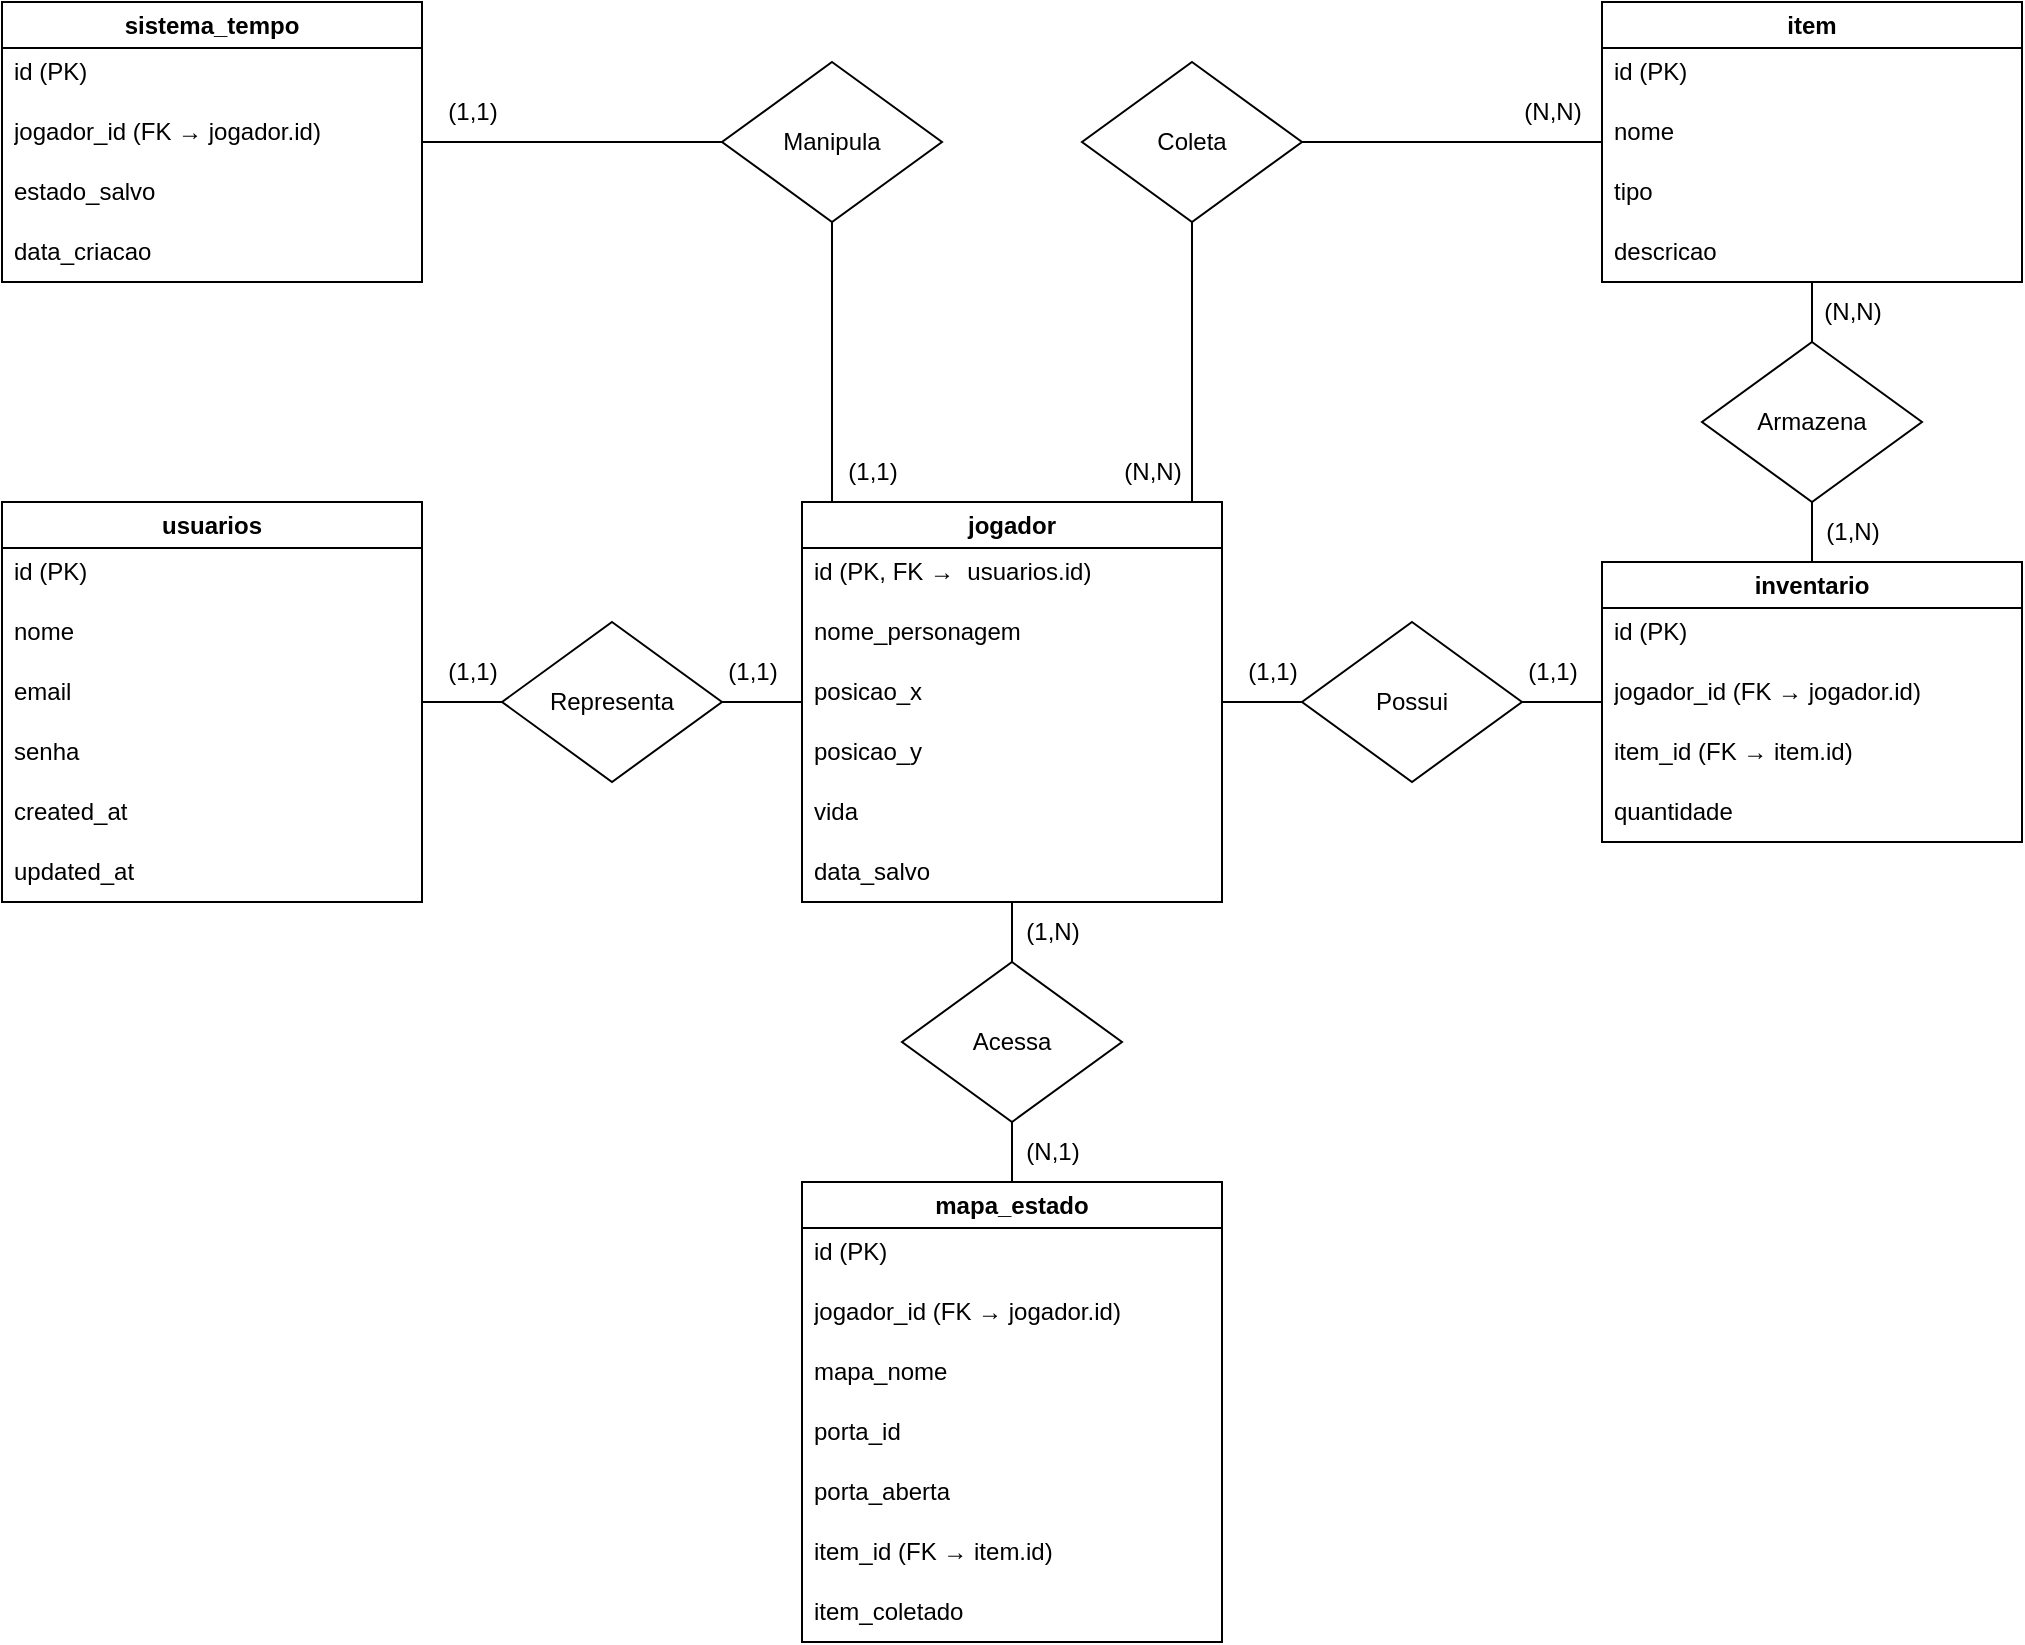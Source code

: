 <mxfile version="27.1.6">
  <diagram name="Page-1" id="waVpbzB-ocktYXOnNX66">
    <mxGraphModel dx="2949" dy="1669" grid="1" gridSize="10" guides="1" tooltips="1" connect="1" arrows="1" fold="1" page="1" pageScale="1" pageWidth="850" pageHeight="1100" background="none" math="0" shadow="0">
      <root>
        <mxCell id="0" />
        <mxCell id="1" parent="0" />
        <mxCell id="IIZblp1b7rIcMVV6Au-m-84" style="edgeStyle=orthogonalEdgeStyle;rounded=0;orthogonalLoop=1;jettySize=auto;html=1;entryX=0;entryY=0.5;entryDx=0;entryDy=0;endArrow=none;startFill=0;fontColor=light-dark(#000000,#FFFFFF);labelBackgroundColor=light-dark(#FFFFFF,#000000);" edge="1" parent="1" source="IIZblp1b7rIcMVV6Au-m-42" target="IIZblp1b7rIcMVV6Au-m-82">
          <mxGeometry relative="1" as="geometry" />
        </mxCell>
        <mxCell id="IIZblp1b7rIcMVV6Au-m-42" value="usuarios" style="swimlane;whiteSpace=wrap;html=1;fontColor=light-dark(#000000,#FFFFFF);labelBackgroundColor=light-dark(#FFFFFF,#000000);" vertex="1" parent="1">
          <mxGeometry x="110" y="450" width="210" height="200" as="geometry" />
        </mxCell>
        <mxCell id="IIZblp1b7rIcMVV6Au-m-38" value="id (PK)" style="text;strokeColor=none;fillColor=none;align=left;verticalAlign=middle;spacingLeft=4;spacingRight=4;overflow=hidden;points=[[0,0.5],[1,0.5]];portConstraint=eastwest;rotatable=0;whiteSpace=wrap;html=1;fontColor=light-dark(#000000,#FFFFFF);labelBackgroundColor=light-dark(#FFFFFF,#000000);" vertex="1" parent="IIZblp1b7rIcMVV6Au-m-42">
          <mxGeometry y="20" width="210" height="30" as="geometry" />
        </mxCell>
        <mxCell id="IIZblp1b7rIcMVV6Au-m-39" value="nome" style="text;strokeColor=none;fillColor=none;align=left;verticalAlign=middle;spacingLeft=4;spacingRight=4;overflow=hidden;points=[[0,0.5],[1,0.5]];portConstraint=eastwest;rotatable=0;whiteSpace=wrap;html=1;fontColor=light-dark(#000000,#FFFFFF);labelBackgroundColor=light-dark(#FFFFFF,#000000);" vertex="1" parent="IIZblp1b7rIcMVV6Au-m-42">
          <mxGeometry y="50" width="210" height="30" as="geometry" />
        </mxCell>
        <mxCell id="IIZblp1b7rIcMVV6Au-m-40" value="email" style="text;strokeColor=none;fillColor=none;align=left;verticalAlign=middle;spacingLeft=4;spacingRight=4;overflow=hidden;points=[[0,0.5],[1,0.5]];portConstraint=eastwest;rotatable=0;whiteSpace=wrap;html=1;fontColor=light-dark(#000000,#FFFFFF);labelBackgroundColor=light-dark(#FFFFFF,#000000);" vertex="1" parent="IIZblp1b7rIcMVV6Au-m-42">
          <mxGeometry y="80" width="210" height="30" as="geometry" />
        </mxCell>
        <mxCell id="IIZblp1b7rIcMVV6Au-m-44" value="senha" style="text;strokeColor=none;fillColor=none;align=left;verticalAlign=middle;spacingLeft=4;spacingRight=4;overflow=hidden;points=[[0,0.5],[1,0.5]];portConstraint=eastwest;rotatable=0;whiteSpace=wrap;html=1;fontColor=light-dark(#000000,#FFFFFF);labelBackgroundColor=light-dark(#FFFFFF,#000000);" vertex="1" parent="IIZblp1b7rIcMVV6Au-m-42">
          <mxGeometry y="110" width="210" height="30" as="geometry" />
        </mxCell>
        <mxCell id="IIZblp1b7rIcMVV6Au-m-45" value="created_at" style="text;strokeColor=none;fillColor=none;align=left;verticalAlign=middle;spacingLeft=4;spacingRight=4;overflow=hidden;points=[[0,0.5],[1,0.5]];portConstraint=eastwest;rotatable=0;whiteSpace=wrap;html=1;fontColor=light-dark(#000000,#FFFFFF);labelBackgroundColor=light-dark(#FFFFFF,#000000);" vertex="1" parent="IIZblp1b7rIcMVV6Au-m-42">
          <mxGeometry y="140" width="210" height="30" as="geometry" />
        </mxCell>
        <mxCell id="IIZblp1b7rIcMVV6Au-m-46" value="updated_at" style="text;strokeColor=none;fillColor=none;align=left;verticalAlign=middle;spacingLeft=4;spacingRight=4;overflow=hidden;points=[[0,0.5],[1,0.5]];portConstraint=eastwest;rotatable=0;whiteSpace=wrap;html=1;fontColor=light-dark(#000000,#FFFFFF);labelBackgroundColor=light-dark(#FFFFFF,#000000);" vertex="1" parent="IIZblp1b7rIcMVV6Au-m-42">
          <mxGeometry y="170" width="210" height="30" as="geometry" />
        </mxCell>
        <mxCell id="IIZblp1b7rIcMVV6Au-m-89" style="edgeStyle=orthogonalEdgeStyle;rounded=0;orthogonalLoop=1;jettySize=auto;html=1;entryX=0;entryY=0.5;entryDx=0;entryDy=0;endArrow=none;startFill=0;fontColor=light-dark(#000000,#FFFFFF);labelBackgroundColor=light-dark(#FFFFFF,#000000);" edge="1" parent="1" source="IIZblp1b7rIcMVV6Au-m-47" target="IIZblp1b7rIcMVV6Au-m-88">
          <mxGeometry relative="1" as="geometry" />
        </mxCell>
        <mxCell id="IIZblp1b7rIcMVV6Au-m-110" style="edgeStyle=orthogonalEdgeStyle;rounded=0;orthogonalLoop=1;jettySize=auto;html=1;endArrow=none;startFill=0;fontColor=light-dark(#000000,#FFFFFF);labelBackgroundColor=light-dark(#FFFFFF,#000000);" edge="1" parent="1" source="IIZblp1b7rIcMVV6Au-m-47" target="IIZblp1b7rIcMVV6Au-m-103">
          <mxGeometry relative="1" as="geometry">
            <Array as="points">
              <mxPoint x="525" y="360" />
              <mxPoint x="525" y="360" />
            </Array>
          </mxGeometry>
        </mxCell>
        <mxCell id="IIZblp1b7rIcMVV6Au-m-47" value="jogador" style="swimlane;whiteSpace=wrap;html=1;fontColor=light-dark(#000000,#FFFFFF);labelBackgroundColor=light-dark(#FFFFFF,#000000);" vertex="1" parent="1">
          <mxGeometry x="510" y="450" width="210" height="200" as="geometry" />
        </mxCell>
        <mxCell id="IIZblp1b7rIcMVV6Au-m-48" value="id (PK, FK →&amp;nbsp; usuarios.id)" style="text;strokeColor=none;fillColor=none;align=left;verticalAlign=middle;spacingLeft=4;spacingRight=4;overflow=hidden;points=[[0,0.5],[1,0.5]];portConstraint=eastwest;rotatable=0;whiteSpace=wrap;html=1;fontColor=light-dark(#000000,#FFFFFF);labelBackgroundColor=light-dark(#FFFFFF,#000000);" vertex="1" parent="IIZblp1b7rIcMVV6Au-m-47">
          <mxGeometry y="20" width="210" height="30" as="geometry" />
        </mxCell>
        <mxCell id="IIZblp1b7rIcMVV6Au-m-49" value="nome_personagem" style="text;strokeColor=none;fillColor=none;align=left;verticalAlign=middle;spacingLeft=4;spacingRight=4;overflow=hidden;points=[[0,0.5],[1,0.5]];portConstraint=eastwest;rotatable=0;whiteSpace=wrap;html=1;fontColor=light-dark(#000000,#FFFFFF);labelBackgroundColor=light-dark(#FFFFFF,#000000);" vertex="1" parent="IIZblp1b7rIcMVV6Au-m-47">
          <mxGeometry y="50" width="210" height="30" as="geometry" />
        </mxCell>
        <mxCell id="IIZblp1b7rIcMVV6Au-m-50" value="posicao_x" style="text;strokeColor=none;fillColor=none;align=left;verticalAlign=middle;spacingLeft=4;spacingRight=4;overflow=hidden;points=[[0,0.5],[1,0.5]];portConstraint=eastwest;rotatable=0;whiteSpace=wrap;html=1;fontColor=light-dark(#000000,#FFFFFF);labelBackgroundColor=light-dark(#FFFFFF,#000000);" vertex="1" parent="IIZblp1b7rIcMVV6Au-m-47">
          <mxGeometry y="80" width="210" height="30" as="geometry" />
        </mxCell>
        <mxCell id="IIZblp1b7rIcMVV6Au-m-51" value="posicao_y" style="text;strokeColor=none;fillColor=none;align=left;verticalAlign=middle;spacingLeft=4;spacingRight=4;overflow=hidden;points=[[0,0.5],[1,0.5]];portConstraint=eastwest;rotatable=0;whiteSpace=wrap;html=1;fontColor=light-dark(#000000,#FFFFFF);labelBackgroundColor=light-dark(#FFFFFF,#000000);" vertex="1" parent="IIZblp1b7rIcMVV6Au-m-47">
          <mxGeometry y="110" width="210" height="30" as="geometry" />
        </mxCell>
        <mxCell id="IIZblp1b7rIcMVV6Au-m-52" value="vida" style="text;strokeColor=none;fillColor=none;align=left;verticalAlign=middle;spacingLeft=4;spacingRight=4;overflow=hidden;points=[[0,0.5],[1,0.5]];portConstraint=eastwest;rotatable=0;whiteSpace=wrap;html=1;fontColor=light-dark(#000000,#FFFFFF);labelBackgroundColor=light-dark(#FFFFFF,#000000);" vertex="1" parent="IIZblp1b7rIcMVV6Au-m-47">
          <mxGeometry y="140" width="210" height="30" as="geometry" />
        </mxCell>
        <mxCell id="IIZblp1b7rIcMVV6Au-m-53" value="data_salvo" style="text;strokeColor=none;fillColor=none;align=left;verticalAlign=middle;spacingLeft=4;spacingRight=4;overflow=hidden;points=[[0,0.5],[1,0.5]];portConstraint=eastwest;rotatable=0;whiteSpace=wrap;html=1;fontColor=light-dark(#000000,#FFFFFF);labelBackgroundColor=light-dark(#FFFFFF,#000000);" vertex="1" parent="IIZblp1b7rIcMVV6Au-m-47">
          <mxGeometry y="170" width="210" height="30" as="geometry" />
        </mxCell>
        <mxCell id="IIZblp1b7rIcMVV6Au-m-94" style="edgeStyle=orthogonalEdgeStyle;rounded=0;orthogonalLoop=1;jettySize=auto;html=1;entryX=0.5;entryY=1;entryDx=0;entryDy=0;endArrow=none;startFill=0;fontColor=light-dark(#000000,#FFFFFF);labelBackgroundColor=light-dark(#FFFFFF,#000000);" edge="1" parent="1" source="IIZblp1b7rIcMVV6Au-m-54" target="IIZblp1b7rIcMVV6Au-m-93">
          <mxGeometry relative="1" as="geometry" />
        </mxCell>
        <mxCell id="IIZblp1b7rIcMVV6Au-m-54" value="inventario" style="swimlane;whiteSpace=wrap;html=1;align=center;fontColor=light-dark(#000000,#FFFFFF);labelBackgroundColor=light-dark(#FFFFFF,#000000);" vertex="1" parent="1">
          <mxGeometry x="910" y="480" width="210" height="140" as="geometry" />
        </mxCell>
        <mxCell id="IIZblp1b7rIcMVV6Au-m-55" value="id (PK)" style="text;strokeColor=none;fillColor=none;align=left;verticalAlign=middle;spacingLeft=4;spacingRight=4;overflow=hidden;points=[[0,0.5],[1,0.5]];portConstraint=eastwest;rotatable=0;whiteSpace=wrap;html=1;fontColor=light-dark(#000000,#FFFFFF);labelBackgroundColor=light-dark(#FFFFFF,#000000);" vertex="1" parent="IIZblp1b7rIcMVV6Au-m-54">
          <mxGeometry y="20" width="210" height="30" as="geometry" />
        </mxCell>
        <mxCell id="IIZblp1b7rIcMVV6Au-m-56" value="jogador_id (FK&amp;nbsp;&lt;span style=&quot;font-family: monospace; font-size: 0px; text-wrap-mode: nowrap;&quot;&gt;&lt;span style=&quot;font-family: Helvetica; font-size: 12px; text-wrap-mode: wrap;&quot;&gt;&lt;font style=&quot;&quot;&gt;→ jogador.id&lt;/font&gt;&lt;/span&gt;&lt;font style=&quot;&quot;&gt;%3CmxGraphModel%3E%3Croot%3E%3CmxCell%20id%3D%220%22%2F%3E%3CmxCell%20id%3D%221%22%20parent%3D%220%22%2F%3E%3CmxCell%20id%3D%222%22%20value%3D%22usuarios%22%20style%3D%22swimlane%3BwhiteSpace%3Dwrap%3Bhtml%3D1%3B%22%20vertex%3D%221%22%20parent%3D%221%22%3E%3CmxGeometry%20x%3D%22100%22%20y%3D%22450%22%20width%3D%22210%22%20height%3D%22200%22%20as%3D%22geometry%22%2F%3E%3C%2FmxCell%3E%3CmxCell%20id%3D%223%22%20value%3D%22id%20(PK)%22%20style%3D%22text%3BstrokeColor%3Dnone%3BfillColor%3Dnone%3Balign%3Dleft%3BverticalAlign%3Dmiddle%3BspacingLeft%3D4%3BspacingRight%3D4%3Boverflow%3Dhidden%3Bpoints%3D%5B%5B0%2C0.5%5D%2C%5B1%2C0.5%5D%5D%3BportConstraint%3Deastwest%3Brotatable%3D0%3BwhiteSpace%3Dwrap%3Bhtml%3D1%3B%22%20vertex%3D%221%22%20parent%3D%222%22%3E%3CmxGeometry%20y%3D%2220%22%20width%3D%22210%22%20height%3D%2230%22%20as%3D%22geometry%22%2F%3E%3C%2FmxCell%3E%3CmxCell%20id%3D%224%22%20value%3D%22nome%22%20style%3D%22text%3BstrokeColor%3Dnone%3BfillColor%3Dnone%3Balign%3Dleft%3BverticalAlign%3Dmiddle%3BspacingLeft%3D4%3BspacingRight%3D4%3Boverflow%3Dhidden%3Bpoints%3D%5B%5B0%2C0.5%5D%2C%5B1%2C0.5%5D%5D%3BportConstraint%3Deastwest%3Brotatable%3D0%3BwhiteSpace%3Dwrap%3Bhtml%3D1%3B%22%20vertex%3D%221%22%20parent%3D%222%22%3E%3CmxGeometry%20y%3D%2250%22%20width%3D%22210%22%20height%3D%2230%22%20as%3D%22geometry%22%2F%3E%3C%2FmxCell%3E%3CmxCell%20id%3D%225%22%20value%3D%22email%22%20style%3D%22text%3BstrokeColor%3Dnone%3BfillColor%3Dnone%3Balign%3Dleft%3BverticalAlign%3Dmiddle%3BspacingLeft%3D4%3BspacingRight%3D4%3Boverflow%3Dhidden%3Bpoints%3D%5B%5B0%2C0.5%5D%2C%5B1%2C0.5%5D%5D%3BportConstraint%3Deastwest%3Brotatable%3D0%3BwhiteSpace%3Dwrap%3Bhtml%3D1%3B%22%20vertex%3D%221%22%20parent%3D%222%22%3E%3CmxGeometry%20y%3D%2280%22%20width%3D%22210%22%20height%3D%2230%22%20as%3D%22geometry%22%2F%3E%3C%2FmxCell%3E%3CmxCell%20id%3D%226%22%20value%3D%22senha%22%20style%3D%22text%3BstrokeColor%3Dnone%3BfillColor%3Dnone%3Balign%3Dleft%3BverticalAlign%3Dmiddle%3BspacingLeft%3D4%3BspacingRight%3D4%3Boverflow%3Dhidden%3Bpoints%3D%5B%5B0%2C0.5%5D%2C%5B1%2C0.5%5D%5D%3BportConstraint%3Deastwest%3Brotatable%3D0%3BwhiteSpace%3Dwrap%3Bhtml%3D1%3B%22%20vertex%3D%221%22%20parent%3D%222%22%3E%3CmxGeometry%20y%3D%22110%22%20width%3D%22210%22%20height%3D%2230%22%20as%3D%22geometry%22%2F%3E%3C%2FmxCell%3E%3CmxCell%20id%3D%227%22%20value%3D%22created_at%22%20style%3D%22text%3BstrokeColor%3Dnone%3BfillColor%3Dnone%3Balign%3Dleft%3BverticalAlign%3Dmiddle%3BspacingLeft%3D4%3BspacingRight%3D4%3Boverflow%3Dhidden%3Bpoints%3D%5B%5B0%2C0.5%5D%2C%5B1%2C0.5%5D%5D%3BportConstraint%3Deastwest%3Brotatable%3D0%3BwhiteSpace%3Dwrap%3Bhtml%3D1%3B%22%20vertex%3D%221%22%20parent%3D%222%22%3E%3CmxGeometry%20y%3D%22140%22%20width%3D%22210%22%20height%3D%2230%22%20as%3D%22geometry%22%2F%3E%3C%2FmxCell%3E%3CmxCell%20id%3D%228%22%20value%3D%22updated_at%22%20style%3D%22text%3BstrokeColor%3Dnone%3BfillColor%3Dnone%3Balign%3Dleft%3BverticalAlign%3Dmiddle%3BspacingLeft%3D4%3BspacingRight%3D4%3Boverflow%3Dhidden%3Bpoints%3D%5B%5B0%2C0.5%5D%2C%5B1%2C0.5%5D%5D%3BportConstraint%3Deastwest%3Brotatable%3D0%3BwhiteSpace%3Dwrap%3Bhtml%3D1%3B%22%20vertex%3D%221%22%20parent%3D%222%22%3E%3CmxGeometry%20y%3D%22170%22%20width%3D%22210%22%20height%3D%2230%22%20as%3D%22geometry%22%2F%3E%3C%2FmxCell%3E%3C%2Froot%3E%3C%2FmxGraphModel%3E&lt;/font&gt;&lt;/span&gt;)" style="text;strokeColor=none;fillColor=none;align=left;verticalAlign=middle;spacingLeft=4;spacingRight=4;overflow=hidden;points=[[0,0.5],[1,0.5]];portConstraint=eastwest;rotatable=0;whiteSpace=wrap;html=1;fontColor=light-dark(#000000,#FFFFFF);labelBackgroundColor=light-dark(#FFFFFF,#000000);" vertex="1" parent="IIZblp1b7rIcMVV6Au-m-54">
          <mxGeometry y="50" width="210" height="30" as="geometry" />
        </mxCell>
        <mxCell id="IIZblp1b7rIcMVV6Au-m-57" value="item_id (FK → item.id)" style="text;strokeColor=none;fillColor=none;align=left;verticalAlign=middle;spacingLeft=4;spacingRight=4;overflow=hidden;points=[[0,0.5],[1,0.5]];portConstraint=eastwest;rotatable=0;whiteSpace=wrap;html=1;fontColor=light-dark(#000000,#FFFFFF);labelBackgroundColor=light-dark(#FFFFFF,#000000);" vertex="1" parent="IIZblp1b7rIcMVV6Au-m-54">
          <mxGeometry y="80" width="210" height="30" as="geometry" />
        </mxCell>
        <mxCell id="IIZblp1b7rIcMVV6Au-m-58" value="quantidade" style="text;strokeColor=none;fillColor=none;align=left;verticalAlign=middle;spacingLeft=4;spacingRight=4;overflow=hidden;points=[[0,0.5],[1,0.5]];portConstraint=eastwest;rotatable=0;whiteSpace=wrap;html=1;fontColor=light-dark(#000000,#FFFFFF);labelBackgroundColor=light-dark(#FFFFFF,#000000);" vertex="1" parent="IIZblp1b7rIcMVV6Au-m-54">
          <mxGeometry y="110" width="210" height="30" as="geometry" />
        </mxCell>
        <mxCell id="IIZblp1b7rIcMVV6Au-m-61" value="item" style="swimlane;whiteSpace=wrap;html=1;align=center;fontColor=light-dark(#000000,#FFFFFF);labelBackgroundColor=light-dark(#FFFFFF,#000000);" vertex="1" parent="1">
          <mxGeometry x="910" y="200" width="210" height="140" as="geometry" />
        </mxCell>
        <mxCell id="IIZblp1b7rIcMVV6Au-m-62" value="id (PK)" style="text;strokeColor=none;fillColor=none;align=left;verticalAlign=middle;spacingLeft=4;spacingRight=4;overflow=hidden;points=[[0,0.5],[1,0.5]];portConstraint=eastwest;rotatable=0;whiteSpace=wrap;html=1;fontColor=light-dark(#000000,#FFFFFF);labelBackgroundColor=light-dark(#FFFFFF,#000000);" vertex="1" parent="IIZblp1b7rIcMVV6Au-m-61">
          <mxGeometry y="20" width="210" height="30" as="geometry" />
        </mxCell>
        <mxCell id="IIZblp1b7rIcMVV6Au-m-63" value="nome" style="text;strokeColor=none;fillColor=none;align=left;verticalAlign=middle;spacingLeft=4;spacingRight=4;overflow=hidden;points=[[0,0.5],[1,0.5]];portConstraint=eastwest;rotatable=0;whiteSpace=wrap;html=1;fontColor=light-dark(#000000,#FFFFFF);labelBackgroundColor=light-dark(#FFFFFF,#000000);" vertex="1" parent="IIZblp1b7rIcMVV6Au-m-61">
          <mxGeometry y="50" width="210" height="30" as="geometry" />
        </mxCell>
        <mxCell id="IIZblp1b7rIcMVV6Au-m-64" value="tipo" style="text;strokeColor=none;fillColor=none;align=left;verticalAlign=middle;spacingLeft=4;spacingRight=4;overflow=hidden;points=[[0,0.5],[1,0.5]];portConstraint=eastwest;rotatable=0;whiteSpace=wrap;html=1;fontColor=light-dark(#000000,#FFFFFF);labelBackgroundColor=light-dark(#FFFFFF,#000000);" vertex="1" parent="IIZblp1b7rIcMVV6Au-m-61">
          <mxGeometry y="80" width="210" height="30" as="geometry" />
        </mxCell>
        <mxCell id="IIZblp1b7rIcMVV6Au-m-65" value="descricao" style="text;strokeColor=none;fillColor=none;align=left;verticalAlign=middle;spacingLeft=4;spacingRight=4;overflow=hidden;points=[[0,0.5],[1,0.5]];portConstraint=eastwest;rotatable=0;whiteSpace=wrap;html=1;fontColor=light-dark(#000000,#FFFFFF);labelBackgroundColor=light-dark(#FFFFFF,#000000);" vertex="1" parent="IIZblp1b7rIcMVV6Au-m-61">
          <mxGeometry y="110" width="210" height="30" as="geometry" />
        </mxCell>
        <mxCell id="IIZblp1b7rIcMVV6Au-m-66" value="mapa_estado" style="swimlane;whiteSpace=wrap;html=1;fontColor=light-dark(#000000,#FFFFFF);labelBackgroundColor=light-dark(#FFFFFF,#000000);" vertex="1" parent="1">
          <mxGeometry x="510" y="790" width="210" height="230" as="geometry" />
        </mxCell>
        <mxCell id="IIZblp1b7rIcMVV6Au-m-67" value="id (PK)" style="text;strokeColor=none;fillColor=none;align=left;verticalAlign=middle;spacingLeft=4;spacingRight=4;overflow=hidden;points=[[0,0.5],[1,0.5]];portConstraint=eastwest;rotatable=0;whiteSpace=wrap;html=1;fontColor=light-dark(#000000,#FFFFFF);labelBackgroundColor=light-dark(#FFFFFF,#000000);" vertex="1" parent="IIZblp1b7rIcMVV6Au-m-66">
          <mxGeometry y="20" width="210" height="30" as="geometry" />
        </mxCell>
        <mxCell id="IIZblp1b7rIcMVV6Au-m-69" value="mapa_nome" style="text;strokeColor=none;fillColor=none;align=left;verticalAlign=middle;spacingLeft=4;spacingRight=4;overflow=hidden;points=[[0,0.5],[1,0.5]];portConstraint=eastwest;rotatable=0;whiteSpace=wrap;html=1;fontColor=light-dark(#000000,#FFFFFF);labelBackgroundColor=light-dark(#FFFFFF,#000000);" vertex="1" parent="IIZblp1b7rIcMVV6Au-m-66">
          <mxGeometry y="80" width="210" height="30" as="geometry" />
        </mxCell>
        <mxCell id="IIZblp1b7rIcMVV6Au-m-70" value="porta_id" style="text;strokeColor=none;fillColor=none;align=left;verticalAlign=middle;spacingLeft=4;spacingRight=4;overflow=hidden;points=[[0,0.5],[1,0.5]];portConstraint=eastwest;rotatable=0;whiteSpace=wrap;html=1;fontColor=light-dark(#000000,#FFFFFF);labelBackgroundColor=light-dark(#FFFFFF,#000000);" vertex="1" parent="IIZblp1b7rIcMVV6Au-m-66">
          <mxGeometry y="110" width="210" height="30" as="geometry" />
        </mxCell>
        <mxCell id="IIZblp1b7rIcMVV6Au-m-71" value="porta_aberta" style="text;strokeColor=none;fillColor=none;align=left;verticalAlign=middle;spacingLeft=4;spacingRight=4;overflow=hidden;points=[[0,0.5],[1,0.5]];portConstraint=eastwest;rotatable=0;whiteSpace=wrap;html=1;fontColor=light-dark(#000000,#FFFFFF);labelBackgroundColor=light-dark(#FFFFFF,#000000);" vertex="1" parent="IIZblp1b7rIcMVV6Au-m-66">
          <mxGeometry y="140" width="210" height="30" as="geometry" />
        </mxCell>
        <mxCell id="IIZblp1b7rIcMVV6Au-m-73" value="jogador_id (FK&amp;nbsp;&lt;span style=&quot;font-family: monospace; font-size: 0px; text-wrap-mode: nowrap;&quot;&gt;&lt;span style=&quot;font-family: Helvetica; font-size: 12px; text-wrap-mode: wrap;&quot;&gt;&lt;font style=&quot;&quot;&gt;→ jogador.id&lt;/font&gt;&lt;/span&gt;&lt;font style=&quot;&quot;&gt;%3CmxGraphModel%3E%3Croot%3E%3CmxCell%20id%3D%220%22%2F%3E%3CmxCell%20id%3D%221%22%20parent%3D%220%22%2F%3E%3CmxCell%20id%3D%222%22%20value%3D%22usuarios%22%20style%3D%22swimlane%3BwhiteSpace%3Dwrap%3Bhtml%3D1%3B%22%20vertex%3D%221%22%20parent%3D%221%22%3E%3CmxGeometry%20x%3D%22100%22%20y%3D%22450%22%20width%3D%22210%22%20height%3D%22200%22%20as%3D%22geometry%22%2F%3E%3C%2FmxCell%3E%3CmxCell%20id%3D%223%22%20value%3D%22id%20(PK)%22%20style%3D%22text%3BstrokeColor%3Dnone%3BfillColor%3Dnone%3Balign%3Dleft%3BverticalAlign%3Dmiddle%3BspacingLeft%3D4%3BspacingRight%3D4%3Boverflow%3Dhidden%3Bpoints%3D%5B%5B0%2C0.5%5D%2C%5B1%2C0.5%5D%5D%3BportConstraint%3Deastwest%3Brotatable%3D0%3BwhiteSpace%3Dwrap%3Bhtml%3D1%3B%22%20vertex%3D%221%22%20parent%3D%222%22%3E%3CmxGeometry%20y%3D%2220%22%20width%3D%22210%22%20height%3D%2230%22%20as%3D%22geometry%22%2F%3E%3C%2FmxCell%3E%3CmxCell%20id%3D%224%22%20value%3D%22nome%22%20style%3D%22text%3BstrokeColor%3Dnone%3BfillColor%3Dnone%3Balign%3Dleft%3BverticalAlign%3Dmiddle%3BspacingLeft%3D4%3BspacingRight%3D4%3Boverflow%3Dhidden%3Bpoints%3D%5B%5B0%2C0.5%5D%2C%5B1%2C0.5%5D%5D%3BportConstraint%3Deastwest%3Brotatable%3D0%3BwhiteSpace%3Dwrap%3Bhtml%3D1%3B%22%20vertex%3D%221%22%20parent%3D%222%22%3E%3CmxGeometry%20y%3D%2250%22%20width%3D%22210%22%20height%3D%2230%22%20as%3D%22geometry%22%2F%3E%3C%2FmxCell%3E%3CmxCell%20id%3D%225%22%20value%3D%22email%22%20style%3D%22text%3BstrokeColor%3Dnone%3BfillColor%3Dnone%3Balign%3Dleft%3BverticalAlign%3Dmiddle%3BspacingLeft%3D4%3BspacingRight%3D4%3Boverflow%3Dhidden%3Bpoints%3D%5B%5B0%2C0.5%5D%2C%5B1%2C0.5%5D%5D%3BportConstraint%3Deastwest%3Brotatable%3D0%3BwhiteSpace%3Dwrap%3Bhtml%3D1%3B%22%20vertex%3D%221%22%20parent%3D%222%22%3E%3CmxGeometry%20y%3D%2280%22%20width%3D%22210%22%20height%3D%2230%22%20as%3D%22geometry%22%2F%3E%3C%2FmxCell%3E%3CmxCell%20id%3D%226%22%20value%3D%22senha%22%20style%3D%22text%3BstrokeColor%3Dnone%3BfillColor%3Dnone%3Balign%3Dleft%3BverticalAlign%3Dmiddle%3BspacingLeft%3D4%3BspacingRight%3D4%3Boverflow%3Dhidden%3Bpoints%3D%5B%5B0%2C0.5%5D%2C%5B1%2C0.5%5D%5D%3BportConstraint%3Deastwest%3Brotatable%3D0%3BwhiteSpace%3Dwrap%3Bhtml%3D1%3B%22%20vertex%3D%221%22%20parent%3D%222%22%3E%3CmxGeometry%20y%3D%22110%22%20width%3D%22210%22%20height%3D%2230%22%20as%3D%22geometry%22%2F%3E%3C%2FmxCell%3E%3CmxCell%20id%3D%227%22%20value%3D%22created_at%22%20style%3D%22text%3BstrokeColor%3Dnone%3BfillColor%3Dnone%3Balign%3Dleft%3BverticalAlign%3Dmiddle%3BspacingLeft%3D4%3BspacingRight%3D4%3Boverflow%3Dhidden%3Bpoints%3D%5B%5B0%2C0.5%5D%2C%5B1%2C0.5%5D%5D%3BportConstraint%3Deastwest%3Brotatable%3D0%3BwhiteSpace%3Dwrap%3Bhtml%3D1%3B%22%20vertex%3D%221%22%20parent%3D%222%22%3E%3CmxGeometry%20y%3D%22140%22%20width%3D%22210%22%20height%3D%2230%22%20as%3D%22geometry%22%2F%3E%3C%2FmxCell%3E%3CmxCell%20id%3D%228%22%20value%3D%22updated_at%22%20style%3D%22text%3BstrokeColor%3Dnone%3BfillColor%3Dnone%3Balign%3Dleft%3BverticalAlign%3Dmiddle%3BspacingLeft%3D4%3BspacingRight%3D4%3Boverflow%3Dhidden%3Bpoints%3D%5B%5B0%2C0.5%5D%2C%5B1%2C0.5%5D%5D%3BportConstraint%3Deastwest%3Brotatable%3D0%3BwhiteSpace%3Dwrap%3Bhtml%3D1%3B%22%20vertex%3D%221%22%20parent%3D%222%22%3E%3CmxGeometry%20y%3D%22170%22%20width%3D%22210%22%20height%3D%2230%22%20as%3D%22geometry%22%2F%3E%3C%2FmxCell%3E%3C%2Froot%3E%3C%2FmxGraphModel%3E&lt;/font&gt;&lt;/span&gt;)" style="text;strokeColor=none;fillColor=none;align=left;verticalAlign=middle;spacingLeft=4;spacingRight=4;overflow=hidden;points=[[0,0.5],[1,0.5]];portConstraint=eastwest;rotatable=0;whiteSpace=wrap;html=1;fontColor=light-dark(#000000,#FFFFFF);labelBackgroundColor=light-dark(#FFFFFF,#000000);" vertex="1" parent="IIZblp1b7rIcMVV6Au-m-66">
          <mxGeometry y="50" width="210" height="30" as="geometry" />
        </mxCell>
        <mxCell id="IIZblp1b7rIcMVV6Au-m-74" value="item_id (FK → item.id)" style="text;strokeColor=none;fillColor=none;align=left;verticalAlign=middle;spacingLeft=4;spacingRight=4;overflow=hidden;points=[[0,0.5],[1,0.5]];portConstraint=eastwest;rotatable=0;whiteSpace=wrap;html=1;fontColor=light-dark(#000000,#FFFFFF);labelBackgroundColor=light-dark(#FFFFFF,#000000);" vertex="1" parent="IIZblp1b7rIcMVV6Au-m-66">
          <mxGeometry y="170" width="210" height="30" as="geometry" />
        </mxCell>
        <mxCell id="IIZblp1b7rIcMVV6Au-m-75" value="item_coletado" style="text;strokeColor=none;fillColor=none;align=left;verticalAlign=middle;spacingLeft=4;spacingRight=4;overflow=hidden;points=[[0,0.5],[1,0.5]];portConstraint=eastwest;rotatable=0;whiteSpace=wrap;html=1;fontColor=light-dark(#000000,#FFFFFF);labelBackgroundColor=light-dark(#FFFFFF,#000000);" vertex="1" parent="IIZblp1b7rIcMVV6Au-m-66">
          <mxGeometry y="200" width="210" height="30" as="geometry" />
        </mxCell>
        <mxCell id="IIZblp1b7rIcMVV6Au-m-76" value="sistema_tempo" style="swimlane;whiteSpace=wrap;html=1;align=center;fontColor=light-dark(#000000,#FFFFFF);labelBackgroundColor=light-dark(#FFFFFF,#000000);" vertex="1" parent="1">
          <mxGeometry x="110" y="200" width="210" height="140" as="geometry" />
        </mxCell>
        <mxCell id="IIZblp1b7rIcMVV6Au-m-77" value="id (PK)" style="text;strokeColor=none;fillColor=none;align=left;verticalAlign=middle;spacingLeft=4;spacingRight=4;overflow=hidden;points=[[0,0.5],[1,0.5]];portConstraint=eastwest;rotatable=0;whiteSpace=wrap;html=1;fontColor=light-dark(#000000,#FFFFFF);labelBackgroundColor=light-dark(#FFFFFF,#000000);" vertex="1" parent="IIZblp1b7rIcMVV6Au-m-76">
          <mxGeometry y="20" width="210" height="30" as="geometry" />
        </mxCell>
        <mxCell id="IIZblp1b7rIcMVV6Au-m-78" value="jogador_id (FK&amp;nbsp;&lt;span style=&quot;font-family: monospace; font-size: 0px; text-wrap-mode: nowrap;&quot;&gt;&lt;span style=&quot;font-family: Helvetica; font-size: 12px; text-wrap-mode: wrap;&quot;&gt;&lt;font style=&quot;&quot;&gt;→ jogador.id&lt;/font&gt;&lt;/span&gt;&lt;font style=&quot;&quot;&gt;%3CmxGraphModel%3E%3Croot%3E%3CmxCell%20id%3D%220%22%2F%3E%3CmxCell%20id%3D%221%22%20parent%3D%220%22%2F%3E%3CmxCell%20id%3D%222%22%20value%3D%22usuarios%22%20style%3D%22swimlane%3BwhiteSpace%3Dwrap%3Bhtml%3D1%3B%22%20vertex%3D%221%22%20parent%3D%221%22%3E%3CmxGeometry%20x%3D%22100%22%20y%3D%22450%22%20width%3D%22210%22%20height%3D%22200%22%20as%3D%22geometry%22%2F%3E%3C%2FmxCell%3E%3CmxCell%20id%3D%223%22%20value%3D%22id%20(PK)%22%20style%3D%22text%3BstrokeColor%3Dnone%3BfillColor%3Dnone%3Balign%3Dleft%3BverticalAlign%3Dmiddle%3BspacingLeft%3D4%3BspacingRight%3D4%3Boverflow%3Dhidden%3Bpoints%3D%5B%5B0%2C0.5%5D%2C%5B1%2C0.5%5D%5D%3BportConstraint%3Deastwest%3Brotatable%3D0%3BwhiteSpace%3Dwrap%3Bhtml%3D1%3B%22%20vertex%3D%221%22%20parent%3D%222%22%3E%3CmxGeometry%20y%3D%2220%22%20width%3D%22210%22%20height%3D%2230%22%20as%3D%22geometry%22%2F%3E%3C%2FmxCell%3E%3CmxCell%20id%3D%224%22%20value%3D%22nome%22%20style%3D%22text%3BstrokeColor%3Dnone%3BfillColor%3Dnone%3Balign%3Dleft%3BverticalAlign%3Dmiddle%3BspacingLeft%3D4%3BspacingRight%3D4%3Boverflow%3Dhidden%3Bpoints%3D%5B%5B0%2C0.5%5D%2C%5B1%2C0.5%5D%5D%3BportConstraint%3Deastwest%3Brotatable%3D0%3BwhiteSpace%3Dwrap%3Bhtml%3D1%3B%22%20vertex%3D%221%22%20parent%3D%222%22%3E%3CmxGeometry%20y%3D%2250%22%20width%3D%22210%22%20height%3D%2230%22%20as%3D%22geometry%22%2F%3E%3C%2FmxCell%3E%3CmxCell%20id%3D%225%22%20value%3D%22email%22%20style%3D%22text%3BstrokeColor%3Dnone%3BfillColor%3Dnone%3Balign%3Dleft%3BverticalAlign%3Dmiddle%3BspacingLeft%3D4%3BspacingRight%3D4%3Boverflow%3Dhidden%3Bpoints%3D%5B%5B0%2C0.5%5D%2C%5B1%2C0.5%5D%5D%3BportConstraint%3Deastwest%3Brotatable%3D0%3BwhiteSpace%3Dwrap%3Bhtml%3D1%3B%22%20vertex%3D%221%22%20parent%3D%222%22%3E%3CmxGeometry%20y%3D%2280%22%20width%3D%22210%22%20height%3D%2230%22%20as%3D%22geometry%22%2F%3E%3C%2FmxCell%3E%3CmxCell%20id%3D%226%22%20value%3D%22senha%22%20style%3D%22text%3BstrokeColor%3Dnone%3BfillColor%3Dnone%3Balign%3Dleft%3BverticalAlign%3Dmiddle%3BspacingLeft%3D4%3BspacingRight%3D4%3Boverflow%3Dhidden%3Bpoints%3D%5B%5B0%2C0.5%5D%2C%5B1%2C0.5%5D%5D%3BportConstraint%3Deastwest%3Brotatable%3D0%3BwhiteSpace%3Dwrap%3Bhtml%3D1%3B%22%20vertex%3D%221%22%20parent%3D%222%22%3E%3CmxGeometry%20y%3D%22110%22%20width%3D%22210%22%20height%3D%2230%22%20as%3D%22geometry%22%2F%3E%3C%2FmxCell%3E%3CmxCell%20id%3D%227%22%20value%3D%22created_at%22%20style%3D%22text%3BstrokeColor%3Dnone%3BfillColor%3Dnone%3Balign%3Dleft%3BverticalAlign%3Dmiddle%3BspacingLeft%3D4%3BspacingRight%3D4%3Boverflow%3Dhidden%3Bpoints%3D%5B%5B0%2C0.5%5D%2C%5B1%2C0.5%5D%5D%3BportConstraint%3Deastwest%3Brotatable%3D0%3BwhiteSpace%3Dwrap%3Bhtml%3D1%3B%22%20vertex%3D%221%22%20parent%3D%222%22%3E%3CmxGeometry%20y%3D%22140%22%20width%3D%22210%22%20height%3D%2230%22%20as%3D%22geometry%22%2F%3E%3C%2FmxCell%3E%3CmxCell%20id%3D%228%22%20value%3D%22updated_at%22%20style%3D%22text%3BstrokeColor%3Dnone%3BfillColor%3Dnone%3Balign%3Dleft%3BverticalAlign%3Dmiddle%3BspacingLeft%3D4%3BspacingRight%3D4%3Boverflow%3Dhidden%3Bpoints%3D%5B%5B0%2C0.5%5D%2C%5B1%2C0.5%5D%5D%3BportConstraint%3Deastwest%3Brotatable%3D0%3BwhiteSpace%3Dwrap%3Bhtml%3D1%3B%22%20vertex%3D%221%22%20parent%3D%222%22%3E%3CmxGeometry%20y%3D%22170%22%20width%3D%22210%22%20height%3D%2230%22%20as%3D%22geometry%22%2F%3E%3C%2FmxCell%3E%3C%2Froot%3E%3C%2FmxGraphModel%3E&lt;/font&gt;&lt;/span&gt;)" style="text;strokeColor=none;fillColor=none;align=left;verticalAlign=middle;spacingLeft=4;spacingRight=4;overflow=hidden;points=[[0,0.5],[1,0.5]];portConstraint=eastwest;rotatable=0;whiteSpace=wrap;html=1;fontColor=light-dark(#000000,#FFFFFF);labelBackgroundColor=light-dark(#FFFFFF,#000000);" vertex="1" parent="IIZblp1b7rIcMVV6Au-m-76">
          <mxGeometry y="50" width="210" height="30" as="geometry" />
        </mxCell>
        <mxCell id="IIZblp1b7rIcMVV6Au-m-79" value="estado_salvo" style="text;strokeColor=none;fillColor=none;align=left;verticalAlign=middle;spacingLeft=4;spacingRight=4;overflow=hidden;points=[[0,0.5],[1,0.5]];portConstraint=eastwest;rotatable=0;whiteSpace=wrap;html=1;fontColor=light-dark(#000000,#FFFFFF);labelBackgroundColor=light-dark(#FFFFFF,#000000);" vertex="1" parent="IIZblp1b7rIcMVV6Au-m-76">
          <mxGeometry y="80" width="210" height="30" as="geometry" />
        </mxCell>
        <mxCell id="IIZblp1b7rIcMVV6Au-m-80" value="data_criacao" style="text;strokeColor=none;fillColor=none;align=left;verticalAlign=middle;spacingLeft=4;spacingRight=4;overflow=hidden;points=[[0,0.5],[1,0.5]];portConstraint=eastwest;rotatable=0;whiteSpace=wrap;html=1;fontColor=light-dark(#000000,#FFFFFF);labelBackgroundColor=light-dark(#FFFFFF,#000000);" vertex="1" parent="IIZblp1b7rIcMVV6Au-m-76">
          <mxGeometry y="110" width="210" height="30" as="geometry" />
        </mxCell>
        <mxCell id="IIZblp1b7rIcMVV6Au-m-82" value="Representa" style="rhombus;whiteSpace=wrap;html=1;fontColor=light-dark(#000000,#FFFFFF);labelBackgroundColor=light-dark(#FFFFFF,#000000);" vertex="1" parent="1">
          <mxGeometry x="360" y="510" width="110" height="80" as="geometry" />
        </mxCell>
        <mxCell id="IIZblp1b7rIcMVV6Au-m-85" style="edgeStyle=orthogonalEdgeStyle;rounded=0;orthogonalLoop=1;jettySize=auto;html=1;endArrow=none;startFill=0;exitX=1;exitY=0.5;exitDx=0;exitDy=0;fontColor=light-dark(#000000,#FFFFFF);labelBackgroundColor=light-dark(#FFFFFF,#000000);" edge="1" parent="1" source="IIZblp1b7rIcMVV6Au-m-82" target="IIZblp1b7rIcMVV6Au-m-47">
          <mxGeometry relative="1" as="geometry">
            <mxPoint x="340" y="640" as="sourcePoint" />
            <mxPoint x="430" y="640" as="targetPoint" />
          </mxGeometry>
        </mxCell>
        <mxCell id="IIZblp1b7rIcMVV6Au-m-86" value="(1,1)" style="text;html=1;align=center;verticalAlign=middle;resizable=0;points=[];autosize=1;strokeColor=none;fillColor=none;fontColor=light-dark(#000000,#FFFFFF);labelBackgroundColor=light-dark(#FFFFFF,#000000);" vertex="1" parent="1">
          <mxGeometry x="320" y="520" width="50" height="30" as="geometry" />
        </mxCell>
        <mxCell id="IIZblp1b7rIcMVV6Au-m-87" value="(1,1)" style="text;html=1;align=center;verticalAlign=middle;resizable=0;points=[];autosize=1;strokeColor=none;fillColor=none;fontColor=light-dark(#000000,#FFFFFF);labelBackgroundColor=light-dark(#FFFFFF,#000000);" vertex="1" parent="1">
          <mxGeometry x="460" y="520" width="50" height="30" as="geometry" />
        </mxCell>
        <mxCell id="IIZblp1b7rIcMVV6Au-m-90" style="edgeStyle=orthogonalEdgeStyle;rounded=0;orthogonalLoop=1;jettySize=auto;html=1;endArrow=none;startFill=0;fontColor=light-dark(#000000,#FFFFFF);labelBackgroundColor=light-dark(#FFFFFF,#000000);" edge="1" parent="1" source="IIZblp1b7rIcMVV6Au-m-88" target="IIZblp1b7rIcMVV6Au-m-54">
          <mxGeometry relative="1" as="geometry" />
        </mxCell>
        <mxCell id="IIZblp1b7rIcMVV6Au-m-88" value="Possui" style="rhombus;whiteSpace=wrap;html=1;fontColor=light-dark(#000000,#FFFFFF);labelBackgroundColor=light-dark(#FFFFFF,#000000);" vertex="1" parent="1">
          <mxGeometry x="760" y="510" width="110" height="80" as="geometry" />
        </mxCell>
        <mxCell id="IIZblp1b7rIcMVV6Au-m-91" value="(1,1)" style="text;html=1;align=center;verticalAlign=middle;resizable=0;points=[];autosize=1;strokeColor=none;fillColor=none;fontColor=light-dark(#000000,#FFFFFF);labelBackgroundColor=light-dark(#FFFFFF,#000000);" vertex="1" parent="1">
          <mxGeometry x="720" y="520" width="50" height="30" as="geometry" />
        </mxCell>
        <mxCell id="IIZblp1b7rIcMVV6Au-m-92" value="(1,1)" style="text;html=1;align=center;verticalAlign=middle;resizable=0;points=[];autosize=1;strokeColor=none;fillColor=none;fontColor=light-dark(#000000,#FFFFFF);labelBackgroundColor=light-dark(#FFFFFF,#000000);" vertex="1" parent="1">
          <mxGeometry x="860" y="520" width="50" height="30" as="geometry" />
        </mxCell>
        <mxCell id="IIZblp1b7rIcMVV6Au-m-95" style="edgeStyle=orthogonalEdgeStyle;rounded=0;orthogonalLoop=1;jettySize=auto;html=1;endArrow=none;startFill=0;fontColor=light-dark(#000000,#FFFFFF);labelBackgroundColor=light-dark(#FFFFFF,#000000);" edge="1" parent="1" source="IIZblp1b7rIcMVV6Au-m-93" target="IIZblp1b7rIcMVV6Au-m-61">
          <mxGeometry relative="1" as="geometry" />
        </mxCell>
        <mxCell id="IIZblp1b7rIcMVV6Au-m-93" value="Armazena" style="rhombus;whiteSpace=wrap;html=1;fontColor=light-dark(#000000,#FFFFFF);labelBackgroundColor=light-dark(#FFFFFF,#000000);" vertex="1" parent="1">
          <mxGeometry x="960" y="370" width="110" height="80" as="geometry" />
        </mxCell>
        <mxCell id="IIZblp1b7rIcMVV6Au-m-96" value="(N,N)" style="text;html=1;align=center;verticalAlign=middle;resizable=0;points=[];autosize=1;strokeColor=none;fillColor=none;fontColor=light-dark(#000000,#FFFFFF);labelBackgroundColor=light-dark(#FFFFFF,#000000);" vertex="1" parent="1">
          <mxGeometry x="1010" y="340" width="50" height="30" as="geometry" />
        </mxCell>
        <mxCell id="IIZblp1b7rIcMVV6Au-m-97" value="(1,N)" style="text;html=1;align=center;verticalAlign=middle;resizable=0;points=[];autosize=1;strokeColor=none;fillColor=none;fontColor=light-dark(#000000,#FFFFFF);labelBackgroundColor=light-dark(#FFFFFF,#000000);" vertex="1" parent="1">
          <mxGeometry x="1010" y="450" width="50" height="30" as="geometry" />
        </mxCell>
        <mxCell id="IIZblp1b7rIcMVV6Au-m-99" style="edgeStyle=orthogonalEdgeStyle;rounded=0;orthogonalLoop=1;jettySize=auto;html=1;endArrow=none;startFill=0;fontColor=light-dark(#000000,#FFFFFF);labelBackgroundColor=light-dark(#FFFFFF,#000000);" edge="1" parent="1" source="IIZblp1b7rIcMVV6Au-m-98" target="IIZblp1b7rIcMVV6Au-m-61">
          <mxGeometry relative="1" as="geometry" />
        </mxCell>
        <mxCell id="IIZblp1b7rIcMVV6Au-m-100" style="edgeStyle=orthogonalEdgeStyle;rounded=0;orthogonalLoop=1;jettySize=auto;html=1;endArrow=none;startFill=0;fontColor=light-dark(#000000,#FFFFFF);labelBackgroundColor=light-dark(#FFFFFF,#000000);" edge="1" parent="1" source="IIZblp1b7rIcMVV6Au-m-98" target="IIZblp1b7rIcMVV6Au-m-47">
          <mxGeometry relative="1" as="geometry">
            <Array as="points">
              <mxPoint x="710" y="240" />
            </Array>
          </mxGeometry>
        </mxCell>
        <mxCell id="IIZblp1b7rIcMVV6Au-m-98" value="Coleta" style="rhombus;whiteSpace=wrap;html=1;fontColor=light-dark(#000000,#FFFFFF);labelBackgroundColor=light-dark(#FFFFFF,#000000);" vertex="1" parent="1">
          <mxGeometry x="650" y="230" width="110" height="80" as="geometry" />
        </mxCell>
        <mxCell id="IIZblp1b7rIcMVV6Au-m-101" value="(N,N)" style="text;html=1;align=center;verticalAlign=middle;resizable=0;points=[];autosize=1;strokeColor=none;fillColor=none;fontColor=light-dark(#000000,#FFFFFF);labelBackgroundColor=light-dark(#FFFFFF,#000000);" vertex="1" parent="1">
          <mxGeometry x="660" y="420" width="50" height="30" as="geometry" />
        </mxCell>
        <mxCell id="IIZblp1b7rIcMVV6Au-m-102" value="(N,N)" style="text;html=1;align=center;verticalAlign=middle;resizable=0;points=[];autosize=1;strokeColor=none;fillColor=none;fontColor=light-dark(#000000,#FFFFFF);labelBackgroundColor=light-dark(#FFFFFF,#000000);" vertex="1" parent="1">
          <mxGeometry x="860" y="240" width="50" height="30" as="geometry" />
        </mxCell>
        <mxCell id="IIZblp1b7rIcMVV6Au-m-108" value="" style="edgeStyle=orthogonalEdgeStyle;rounded=0;orthogonalLoop=1;jettySize=auto;html=1;endArrow=none;startFill=0;fontColor=light-dark(#000000,#FFFFFF);labelBackgroundColor=light-dark(#FFFFFF,#000000);" edge="1" parent="1" source="IIZblp1b7rIcMVV6Au-m-103" target="IIZblp1b7rIcMVV6Au-m-76">
          <mxGeometry relative="1" as="geometry" />
        </mxCell>
        <mxCell id="IIZblp1b7rIcMVV6Au-m-103" value="Manipula" style="rhombus;whiteSpace=wrap;html=1;fontColor=light-dark(#000000,#FFFFFF);labelBackgroundColor=light-dark(#FFFFFF,#000000);" vertex="1" parent="1">
          <mxGeometry x="470" y="230" width="110" height="80" as="geometry" />
        </mxCell>
        <mxCell id="IIZblp1b7rIcMVV6Au-m-106" style="edgeStyle=orthogonalEdgeStyle;rounded=0;orthogonalLoop=1;jettySize=auto;html=1;endArrow=none;startFill=0;fontColor=light-dark(#000000,#FFFFFF);labelBackgroundColor=light-dark(#FFFFFF,#000000);" edge="1" parent="1" source="IIZblp1b7rIcMVV6Au-m-104" target="IIZblp1b7rIcMVV6Au-m-47">
          <mxGeometry relative="1" as="geometry">
            <Array as="points">
              <mxPoint x="615" y="700" />
              <mxPoint x="615" y="700" />
            </Array>
          </mxGeometry>
        </mxCell>
        <mxCell id="IIZblp1b7rIcMVV6Au-m-107" style="edgeStyle=orthogonalEdgeStyle;rounded=0;orthogonalLoop=1;jettySize=auto;html=1;endArrow=none;startFill=0;fontColor=light-dark(#000000,#FFFFFF);labelBackgroundColor=light-dark(#FFFFFF,#000000);" edge="1" parent="1" source="IIZblp1b7rIcMVV6Au-m-104" target="IIZblp1b7rIcMVV6Au-m-66">
          <mxGeometry relative="1" as="geometry" />
        </mxCell>
        <mxCell id="IIZblp1b7rIcMVV6Au-m-104" value="Acessa" style="rhombus;whiteSpace=wrap;html=1;fontColor=light-dark(#000000,#FFFFFF);labelBackgroundColor=light-dark(#FFFFFF,#000000);" vertex="1" parent="1">
          <mxGeometry x="560" y="680" width="110" height="80" as="geometry" />
        </mxCell>
        <mxCell id="IIZblp1b7rIcMVV6Au-m-111" value="(1,1)" style="text;html=1;align=center;verticalAlign=middle;resizable=0;points=[];autosize=1;strokeColor=none;fillColor=none;fontColor=light-dark(#000000,#FFFFFF);labelBackgroundColor=light-dark(#FFFFFF,#000000);" vertex="1" parent="1">
          <mxGeometry x="520" y="420" width="50" height="30" as="geometry" />
        </mxCell>
        <mxCell id="IIZblp1b7rIcMVV6Au-m-113" value="(1,1)" style="text;html=1;align=center;verticalAlign=middle;resizable=0;points=[];autosize=1;strokeColor=none;fillColor=none;fontColor=light-dark(#000000,#FFFFFF);labelBackgroundColor=light-dark(#FFFFFF,#000000);" vertex="1" parent="1">
          <mxGeometry x="320" y="240" width="50" height="30" as="geometry" />
        </mxCell>
        <mxCell id="IIZblp1b7rIcMVV6Au-m-114" value="(1,N)" style="text;html=1;align=center;verticalAlign=middle;resizable=0;points=[];autosize=1;strokeColor=none;fillColor=none;fontColor=light-dark(#000000,#FFFFFF);labelBackgroundColor=light-dark(#FFFFFF,#000000);" vertex="1" parent="1">
          <mxGeometry x="610" y="650" width="50" height="30" as="geometry" />
        </mxCell>
        <mxCell id="IIZblp1b7rIcMVV6Au-m-115" value="(N,1)" style="text;html=1;align=center;verticalAlign=middle;resizable=0;points=[];autosize=1;strokeColor=none;fillColor=none;fontColor=light-dark(#000000,#FFFFFF);labelBackgroundColor=light-dark(#FFFFFF,#000000);" vertex="1" parent="1">
          <mxGeometry x="610" y="760" width="50" height="30" as="geometry" />
        </mxCell>
      </root>
    </mxGraphModel>
  </diagram>
</mxfile>
